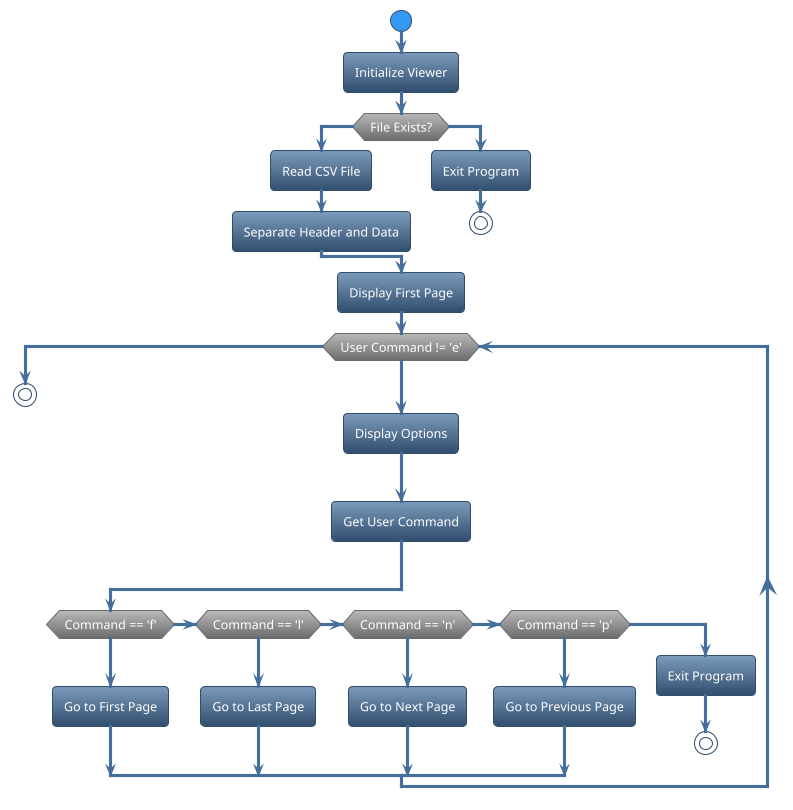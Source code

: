 @startuml
!theme spacelab

start

:Initialize Viewer;

if (File Exists?) then (yes)
  :Read CSV File;
  :Separate Header and Data;
else (no)
  :Exit Program;
  stop
endif

:Display First Page;

while (User Command != 'e') is (true)
  :Display Options;
  -> User;
  :Get User Command;
  -> Viewer;
  if (Command == 'f') then (yes)
    :Go to First Page;
  elseif (Command == 'l') then (yes)
    :Go to Last Page;
  elseif (Command == 'n') then (yes)
    :Go to Next Page;
  elseif (Command == 'p') then (yes)
    :Go to Previous Page;
  else (Command == 'e')
    :Exit Program;
    stop
  endif
endwhile

stop
@enduml